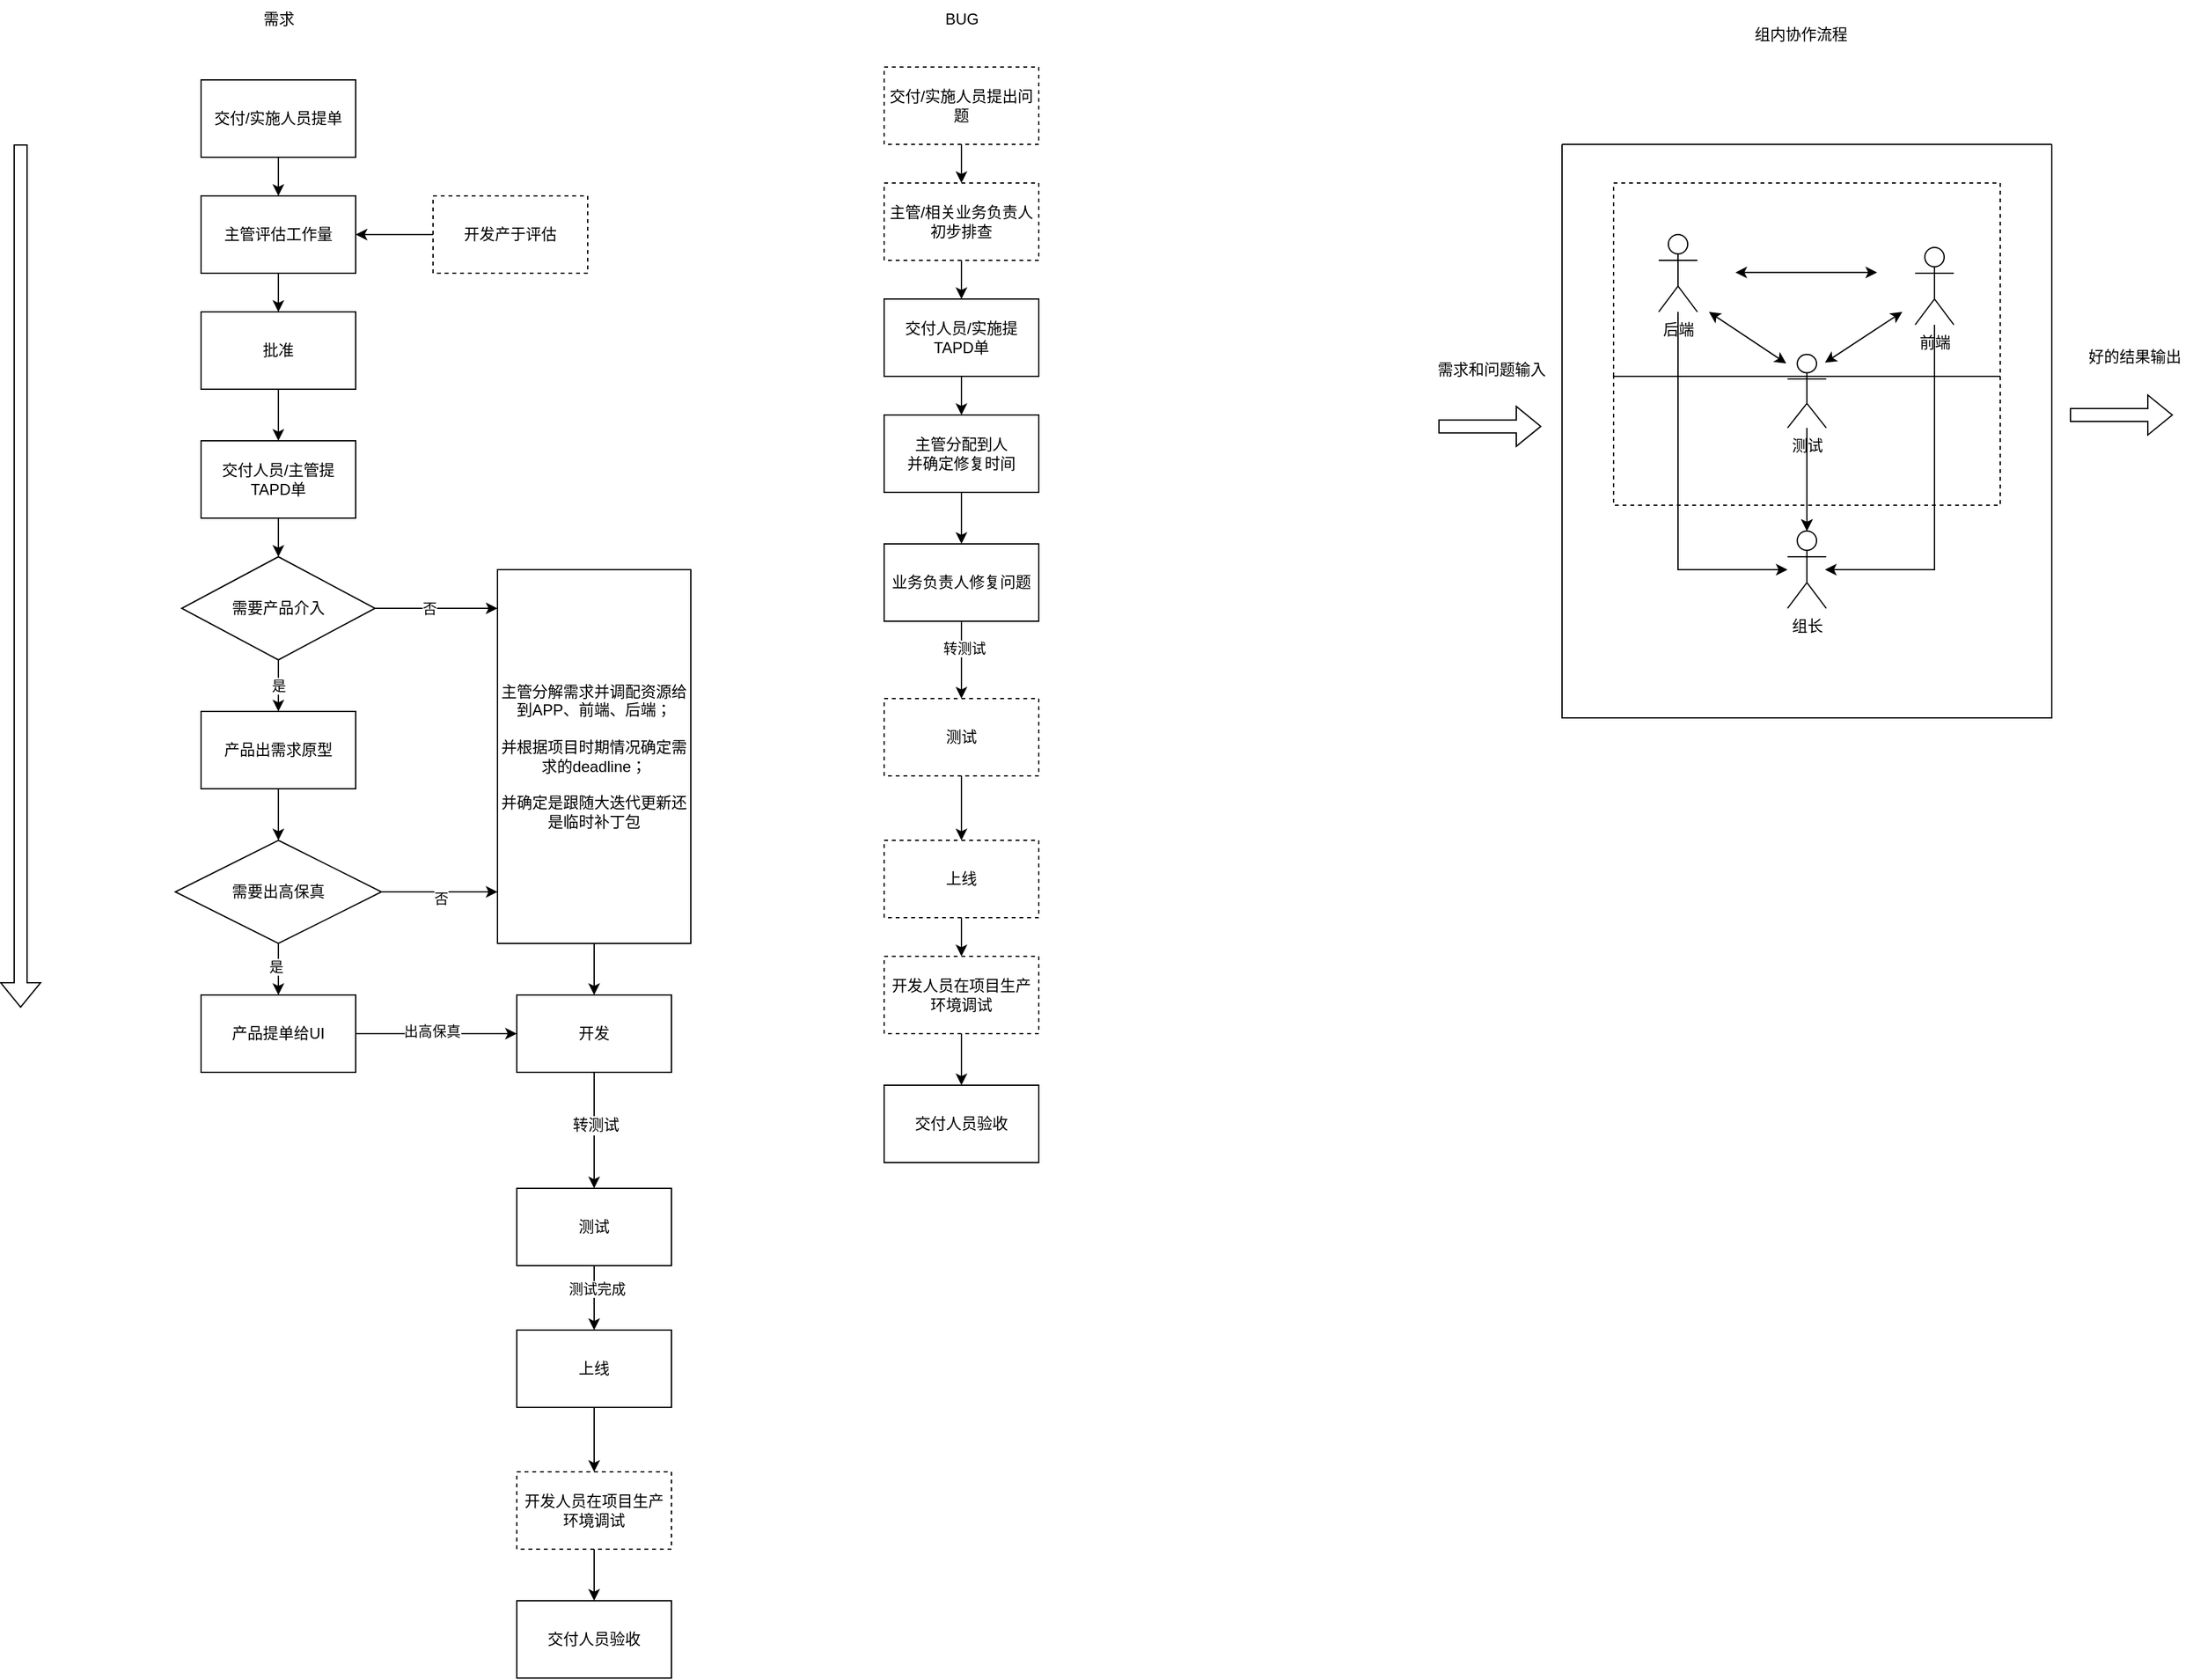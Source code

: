 <mxfile version="24.8.4">
  <diagram name="Page-1" id="sol5sNDAG_9ShDDWgfMa">
    <mxGraphModel dx="2514" dy="878" grid="1" gridSize="10" guides="1" tooltips="1" connect="1" arrows="1" fold="1" page="1" pageScale="1" pageWidth="827" pageHeight="1169" math="0" shadow="0">
      <root>
        <mxCell id="0" />
        <mxCell id="1" parent="0" />
        <mxCell id="OhgdCBqdcrY9D2Dgy_KO-5" value="" style="edgeStyle=orthogonalEdgeStyle;rounded=0;orthogonalLoop=1;jettySize=auto;html=1;" parent="1" source="OhgdCBqdcrY9D2Dgy_KO-1" target="OhgdCBqdcrY9D2Dgy_KO-4" edge="1">
          <mxGeometry relative="1" as="geometry" />
        </mxCell>
        <mxCell id="OhgdCBqdcrY9D2Dgy_KO-1" value="交付/实施人员提单" style="whiteSpace=wrap;html=1;" parent="1" vertex="1">
          <mxGeometry x="50" y="110" width="120" height="60" as="geometry" />
        </mxCell>
        <mxCell id="OhgdCBqdcrY9D2Dgy_KO-2" value="需求" style="text;html=1;align=center;verticalAlign=middle;resizable=0;points=[];autosize=1;strokeColor=none;fillColor=none;" parent="1" vertex="1">
          <mxGeometry x="85" y="48" width="50" height="30" as="geometry" />
        </mxCell>
        <mxCell id="OhgdCBqdcrY9D2Dgy_KO-3" value="BUG" style="text;html=1;align=center;verticalAlign=middle;resizable=0;points=[];autosize=1;strokeColor=none;fillColor=none;" parent="1" vertex="1">
          <mxGeometry x="615" y="48" width="50" height="30" as="geometry" />
        </mxCell>
        <mxCell id="OhgdCBqdcrY9D2Dgy_KO-7" value="" style="edgeStyle=orthogonalEdgeStyle;rounded=0;orthogonalLoop=1;jettySize=auto;html=1;" parent="1" source="OhgdCBqdcrY9D2Dgy_KO-4" target="OhgdCBqdcrY9D2Dgy_KO-6" edge="1">
          <mxGeometry relative="1" as="geometry" />
        </mxCell>
        <mxCell id="OhgdCBqdcrY9D2Dgy_KO-4" value="主管评估工作量" style="whiteSpace=wrap;html=1;" parent="1" vertex="1">
          <mxGeometry x="50" y="200" width="120" height="60" as="geometry" />
        </mxCell>
        <mxCell id="OhgdCBqdcrY9D2Dgy_KO-9" value="" style="edgeStyle=orthogonalEdgeStyle;rounded=0;orthogonalLoop=1;jettySize=auto;html=1;" parent="1" source="OhgdCBqdcrY9D2Dgy_KO-6" target="OhgdCBqdcrY9D2Dgy_KO-8" edge="1">
          <mxGeometry relative="1" as="geometry" />
        </mxCell>
        <mxCell id="OhgdCBqdcrY9D2Dgy_KO-6" value="批准" style="whiteSpace=wrap;html=1;" parent="1" vertex="1">
          <mxGeometry x="50" y="290" width="120" height="60" as="geometry" />
        </mxCell>
        <mxCell id="OhgdCBqdcrY9D2Dgy_KO-17" value="" style="edgeStyle=orthogonalEdgeStyle;rounded=0;orthogonalLoop=1;jettySize=auto;html=1;" parent="1" source="OhgdCBqdcrY9D2Dgy_KO-8" target="OhgdCBqdcrY9D2Dgy_KO-16" edge="1">
          <mxGeometry relative="1" as="geometry" />
        </mxCell>
        <mxCell id="OhgdCBqdcrY9D2Dgy_KO-8" value="交付人员/主管提TAPD单" style="whiteSpace=wrap;html=1;" parent="1" vertex="1">
          <mxGeometry x="50" y="390" width="120" height="60" as="geometry" />
        </mxCell>
        <mxCell id="OhgdCBqdcrY9D2Dgy_KO-25" value="" style="edgeStyle=orthogonalEdgeStyle;rounded=0;orthogonalLoop=1;jettySize=auto;html=1;" parent="1" source="OhgdCBqdcrY9D2Dgy_KO-16" target="OhgdCBqdcrY9D2Dgy_KO-24" edge="1">
          <mxGeometry relative="1" as="geometry" />
        </mxCell>
        <mxCell id="9tKc8A_jXzdzcXCSBFh2-4" value="是" style="edgeLabel;html=1;align=center;verticalAlign=middle;resizable=0;points=[];" vertex="1" connectable="0" parent="OhgdCBqdcrY9D2Dgy_KO-25">
          <mxGeometry x="-0.55" y="-1" relative="1" as="geometry">
            <mxPoint x="1" y="11" as="offset" />
          </mxGeometry>
        </mxCell>
        <mxCell id="9tKc8A_jXzdzcXCSBFh2-2" value="" style="edgeStyle=orthogonalEdgeStyle;rounded=0;orthogonalLoop=1;jettySize=auto;html=1;" edge="1" parent="1" source="OhgdCBqdcrY9D2Dgy_KO-16">
          <mxGeometry relative="1" as="geometry">
            <mxPoint x="280" y="520" as="targetPoint" />
          </mxGeometry>
        </mxCell>
        <mxCell id="9tKc8A_jXzdzcXCSBFh2-3" value="否" style="edgeLabel;html=1;align=center;verticalAlign=middle;resizable=0;points=[];" vertex="1" connectable="0" parent="9tKc8A_jXzdzcXCSBFh2-2">
          <mxGeometry x="-0.116" relative="1" as="geometry">
            <mxPoint as="offset" />
          </mxGeometry>
        </mxCell>
        <mxCell id="OhgdCBqdcrY9D2Dgy_KO-16" value="需要产品介入" style="rhombus;whiteSpace=wrap;html=1;" parent="1" vertex="1">
          <mxGeometry x="35" y="480" width="150" height="80" as="geometry" />
        </mxCell>
        <mxCell id="9tKc8A_jXzdzcXCSBFh2-30" value="" style="edgeStyle=orthogonalEdgeStyle;rounded=0;orthogonalLoop=1;jettySize=auto;html=1;" edge="1" parent="1" source="OhgdCBqdcrY9D2Dgy_KO-18" target="OhgdCBqdcrY9D2Dgy_KO-19">
          <mxGeometry relative="1" as="geometry" />
        </mxCell>
        <mxCell id="OhgdCBqdcrY9D2Dgy_KO-18" value="交付/实施人员提出问题" style="rounded=0;whiteSpace=wrap;html=1;dashed=1;" parent="1" vertex="1">
          <mxGeometry x="580" y="100" width="120" height="60" as="geometry" />
        </mxCell>
        <mxCell id="OhgdCBqdcrY9D2Dgy_KO-21" value="" style="edgeStyle=orthogonalEdgeStyle;rounded=0;orthogonalLoop=1;jettySize=auto;html=1;" parent="1" source="OhgdCBqdcrY9D2Dgy_KO-19" target="OhgdCBqdcrY9D2Dgy_KO-20" edge="1">
          <mxGeometry relative="1" as="geometry" />
        </mxCell>
        <mxCell id="OhgdCBqdcrY9D2Dgy_KO-19" value="主管/相关业务负责人初步排查" style="whiteSpace=wrap;html=1;dashed=1;" parent="1" vertex="1">
          <mxGeometry x="580" y="190" width="120" height="60" as="geometry" />
        </mxCell>
        <mxCell id="OhgdCBqdcrY9D2Dgy_KO-23" value="" style="edgeStyle=orthogonalEdgeStyle;rounded=0;orthogonalLoop=1;jettySize=auto;html=1;" parent="1" source="OhgdCBqdcrY9D2Dgy_KO-20" target="OhgdCBqdcrY9D2Dgy_KO-22" edge="1">
          <mxGeometry relative="1" as="geometry" />
        </mxCell>
        <mxCell id="OhgdCBqdcrY9D2Dgy_KO-20" value="交付人员/实施提TAPD单" style="whiteSpace=wrap;html=1;" parent="1" vertex="1">
          <mxGeometry x="580" y="280" width="120" height="60" as="geometry" />
        </mxCell>
        <mxCell id="9tKc8A_jXzdzcXCSBFh2-34" value="" style="edgeStyle=orthogonalEdgeStyle;rounded=0;orthogonalLoop=1;jettySize=auto;html=1;" edge="1" parent="1" source="OhgdCBqdcrY9D2Dgy_KO-22" target="9tKc8A_jXzdzcXCSBFh2-33">
          <mxGeometry relative="1" as="geometry" />
        </mxCell>
        <mxCell id="OhgdCBqdcrY9D2Dgy_KO-22" value="主管分配到人&lt;br&gt;并确定修复时间" style="whiteSpace=wrap;html=1;" parent="1" vertex="1">
          <mxGeometry x="580" y="370" width="120" height="60" as="geometry" />
        </mxCell>
        <mxCell id="9tKc8A_jXzdzcXCSBFh2-7" value="" style="edgeStyle=orthogonalEdgeStyle;rounded=0;orthogonalLoop=1;jettySize=auto;html=1;" edge="1" parent="1" source="OhgdCBqdcrY9D2Dgy_KO-24">
          <mxGeometry relative="1" as="geometry">
            <mxPoint x="110" y="700" as="targetPoint" />
          </mxGeometry>
        </mxCell>
        <mxCell id="OhgdCBqdcrY9D2Dgy_KO-24" value="产品出需求原型" style="whiteSpace=wrap;html=1;" parent="1" vertex="1">
          <mxGeometry x="50" y="600" width="120" height="60" as="geometry" />
        </mxCell>
        <mxCell id="9tKc8A_jXzdzcXCSBFh2-10" value="" style="edgeStyle=orthogonalEdgeStyle;rounded=0;orthogonalLoop=1;jettySize=auto;html=1;" edge="1" parent="1" source="9tKc8A_jXzdzcXCSBFh2-8" target="9tKc8A_jXzdzcXCSBFh2-9">
          <mxGeometry relative="1" as="geometry" />
        </mxCell>
        <mxCell id="9tKc8A_jXzdzcXCSBFh2-12" value="是" style="edgeLabel;html=1;align=center;verticalAlign=middle;resizable=0;points=[];" vertex="1" connectable="0" parent="9tKc8A_jXzdzcXCSBFh2-10">
          <mxGeometry x="-0.1" y="-2" relative="1" as="geometry">
            <mxPoint as="offset" />
          </mxGeometry>
        </mxCell>
        <mxCell id="9tKc8A_jXzdzcXCSBFh2-13" value="" style="edgeStyle=orthogonalEdgeStyle;rounded=0;orthogonalLoop=1;jettySize=auto;html=1;" edge="1" parent="1" source="9tKc8A_jXzdzcXCSBFh2-8">
          <mxGeometry relative="1" as="geometry">
            <mxPoint x="280" y="740" as="targetPoint" />
          </mxGeometry>
        </mxCell>
        <mxCell id="9tKc8A_jXzdzcXCSBFh2-14" value="否" style="edgeLabel;html=1;align=center;verticalAlign=middle;resizable=0;points=[];" vertex="1" connectable="0" parent="9tKc8A_jXzdzcXCSBFh2-13">
          <mxGeometry x="0.02" y="-4" relative="1" as="geometry">
            <mxPoint as="offset" />
          </mxGeometry>
        </mxCell>
        <mxCell id="9tKc8A_jXzdzcXCSBFh2-8" value="需要出高保真" style="rhombus;whiteSpace=wrap;html=1;" vertex="1" parent="1">
          <mxGeometry x="30" y="700" width="160" height="80" as="geometry" />
        </mxCell>
        <mxCell id="9tKc8A_jXzdzcXCSBFh2-18" style="edgeStyle=orthogonalEdgeStyle;rounded=0;orthogonalLoop=1;jettySize=auto;html=1;exitX=1;exitY=0.5;exitDx=0;exitDy=0;entryX=0;entryY=0.5;entryDx=0;entryDy=0;" edge="1" parent="1" source="9tKc8A_jXzdzcXCSBFh2-9" target="9tKc8A_jXzdzcXCSBFh2-16">
          <mxGeometry relative="1" as="geometry" />
        </mxCell>
        <mxCell id="9tKc8A_jXzdzcXCSBFh2-19" value="出高保真" style="edgeLabel;html=1;align=center;verticalAlign=middle;resizable=0;points=[];" vertex="1" connectable="0" parent="9tKc8A_jXzdzcXCSBFh2-18">
          <mxGeometry x="-0.056" y="2" relative="1" as="geometry">
            <mxPoint as="offset" />
          </mxGeometry>
        </mxCell>
        <mxCell id="9tKc8A_jXzdzcXCSBFh2-9" value="产品提单给UI" style="whiteSpace=wrap;html=1;" vertex="1" parent="1">
          <mxGeometry x="50" y="820" width="120" height="60" as="geometry" />
        </mxCell>
        <mxCell id="9tKc8A_jXzdzcXCSBFh2-17" value="" style="edgeStyle=orthogonalEdgeStyle;rounded=0;orthogonalLoop=1;jettySize=auto;html=1;" edge="1" parent="1" source="9tKc8A_jXzdzcXCSBFh2-15" target="9tKc8A_jXzdzcXCSBFh2-16">
          <mxGeometry relative="1" as="geometry" />
        </mxCell>
        <mxCell id="9tKc8A_jXzdzcXCSBFh2-15" value="主管分解需求并调配资源给到APP、前端、后端；&lt;br&gt;&lt;br&gt;并根据项目时期情况确定需求的deadline；&lt;br&gt;&lt;br&gt;并确定是跟随大迭代更新还是临时补丁包" style="rounded=0;whiteSpace=wrap;html=1;" vertex="1" parent="1">
          <mxGeometry x="280" y="490" width="150" height="290" as="geometry" />
        </mxCell>
        <mxCell id="9tKc8A_jXzdzcXCSBFh2-23" value="" style="edgeStyle=orthogonalEdgeStyle;rounded=0;orthogonalLoop=1;jettySize=auto;html=1;" edge="1" parent="1" source="9tKc8A_jXzdzcXCSBFh2-16" target="9tKc8A_jXzdzcXCSBFh2-22">
          <mxGeometry relative="1" as="geometry" />
        </mxCell>
        <mxCell id="9tKc8A_jXzdzcXCSBFh2-24" value="&lt;span style=&quot;font-size: 12px; text-wrap-mode: wrap; background-color: rgb(251, 251, 251);&quot;&gt;转测试&lt;/span&gt;" style="edgeLabel;html=1;align=center;verticalAlign=middle;resizable=0;points=[];" vertex="1" connectable="0" parent="9tKc8A_jXzdzcXCSBFh2-23">
          <mxGeometry x="-0.1" y="1" relative="1" as="geometry">
            <mxPoint as="offset" />
          </mxGeometry>
        </mxCell>
        <mxCell id="9tKc8A_jXzdzcXCSBFh2-16" value="开发" style="whiteSpace=wrap;html=1;rounded=0;" vertex="1" parent="1">
          <mxGeometry x="295" y="820" width="120" height="60" as="geometry" />
        </mxCell>
        <mxCell id="9tKc8A_jXzdzcXCSBFh2-21" value="" style="edgeStyle=orthogonalEdgeStyle;rounded=0;orthogonalLoop=1;jettySize=auto;html=1;" edge="1" parent="1" source="9tKc8A_jXzdzcXCSBFh2-20" target="OhgdCBqdcrY9D2Dgy_KO-4">
          <mxGeometry relative="1" as="geometry" />
        </mxCell>
        <mxCell id="9tKc8A_jXzdzcXCSBFh2-20" value="开发产于评估" style="rounded=0;whiteSpace=wrap;html=1;dashed=1;" vertex="1" parent="1">
          <mxGeometry x="230" y="200" width="120" height="60" as="geometry" />
        </mxCell>
        <mxCell id="9tKc8A_jXzdzcXCSBFh2-26" value="" style="edgeStyle=orthogonalEdgeStyle;rounded=0;orthogonalLoop=1;jettySize=auto;html=1;" edge="1" parent="1" source="9tKc8A_jXzdzcXCSBFh2-22" target="9tKc8A_jXzdzcXCSBFh2-25">
          <mxGeometry relative="1" as="geometry" />
        </mxCell>
        <mxCell id="9tKc8A_jXzdzcXCSBFh2-27" value="测试完成" style="edgeLabel;html=1;align=center;verticalAlign=middle;resizable=0;points=[];" vertex="1" connectable="0" parent="9tKc8A_jXzdzcXCSBFh2-26">
          <mxGeometry x="-0.28" y="2" relative="1" as="geometry">
            <mxPoint as="offset" />
          </mxGeometry>
        </mxCell>
        <mxCell id="9tKc8A_jXzdzcXCSBFh2-22" value="测试" style="whiteSpace=wrap;html=1;rounded=0;" vertex="1" parent="1">
          <mxGeometry x="295" y="970" width="120" height="60" as="geometry" />
        </mxCell>
        <mxCell id="9tKc8A_jXzdzcXCSBFh2-29" value="" style="edgeStyle=orthogonalEdgeStyle;rounded=0;orthogonalLoop=1;jettySize=auto;html=1;" edge="1" parent="1" source="9tKc8A_jXzdzcXCSBFh2-25" target="9tKc8A_jXzdzcXCSBFh2-28">
          <mxGeometry relative="1" as="geometry" />
        </mxCell>
        <mxCell id="9tKc8A_jXzdzcXCSBFh2-25" value="上线" style="whiteSpace=wrap;html=1;rounded=0;" vertex="1" parent="1">
          <mxGeometry x="295" y="1080" width="120" height="60" as="geometry" />
        </mxCell>
        <mxCell id="9tKc8A_jXzdzcXCSBFh2-32" value="" style="edgeStyle=orthogonalEdgeStyle;rounded=0;orthogonalLoop=1;jettySize=auto;html=1;" edge="1" parent="1" source="9tKc8A_jXzdzcXCSBFh2-28" target="9tKc8A_jXzdzcXCSBFh2-31">
          <mxGeometry relative="1" as="geometry" />
        </mxCell>
        <mxCell id="9tKc8A_jXzdzcXCSBFh2-28" value="开发人员在项目生产环境调试" style="whiteSpace=wrap;html=1;rounded=0;dashed=1;" vertex="1" parent="1">
          <mxGeometry x="295" y="1190" width="120" height="60" as="geometry" />
        </mxCell>
        <mxCell id="9tKc8A_jXzdzcXCSBFh2-31" value="交付人员验收" style="whiteSpace=wrap;html=1;rounded=0;" vertex="1" parent="1">
          <mxGeometry x="295" y="1290" width="120" height="60" as="geometry" />
        </mxCell>
        <mxCell id="9tKc8A_jXzdzcXCSBFh2-36" value="" style="edgeStyle=orthogonalEdgeStyle;rounded=0;orthogonalLoop=1;jettySize=auto;html=1;" edge="1" parent="1" source="9tKc8A_jXzdzcXCSBFh2-33" target="9tKc8A_jXzdzcXCSBFh2-35">
          <mxGeometry relative="1" as="geometry" />
        </mxCell>
        <mxCell id="9tKc8A_jXzdzcXCSBFh2-37" value="转测试" style="edgeLabel;html=1;align=center;verticalAlign=middle;resizable=0;points=[];" vertex="1" connectable="0" parent="9tKc8A_jXzdzcXCSBFh2-36">
          <mxGeometry x="-0.3" y="2" relative="1" as="geometry">
            <mxPoint as="offset" />
          </mxGeometry>
        </mxCell>
        <mxCell id="9tKc8A_jXzdzcXCSBFh2-33" value="业务负责人修复问题" style="whiteSpace=wrap;html=1;" vertex="1" parent="1">
          <mxGeometry x="580" y="470" width="120" height="60" as="geometry" />
        </mxCell>
        <mxCell id="9tKc8A_jXzdzcXCSBFh2-39" value="" style="edgeStyle=orthogonalEdgeStyle;rounded=0;orthogonalLoop=1;jettySize=auto;html=1;" edge="1" parent="1" source="9tKc8A_jXzdzcXCSBFh2-35" target="9tKc8A_jXzdzcXCSBFh2-38">
          <mxGeometry relative="1" as="geometry" />
        </mxCell>
        <mxCell id="9tKc8A_jXzdzcXCSBFh2-35" value="测试" style="whiteSpace=wrap;html=1;dashed=1;" vertex="1" parent="1">
          <mxGeometry x="580" y="590" width="120" height="60" as="geometry" />
        </mxCell>
        <mxCell id="9tKc8A_jXzdzcXCSBFh2-43" value="" style="edgeStyle=orthogonalEdgeStyle;rounded=0;orthogonalLoop=1;jettySize=auto;html=1;" edge="1" parent="1" source="9tKc8A_jXzdzcXCSBFh2-38" target="9tKc8A_jXzdzcXCSBFh2-41">
          <mxGeometry relative="1" as="geometry" />
        </mxCell>
        <mxCell id="9tKc8A_jXzdzcXCSBFh2-38" value="上线" style="whiteSpace=wrap;html=1;dashed=1;" vertex="1" parent="1">
          <mxGeometry x="580" y="700" width="120" height="60" as="geometry" />
        </mxCell>
        <mxCell id="9tKc8A_jXzdzcXCSBFh2-40" value="" style="edgeStyle=orthogonalEdgeStyle;rounded=0;orthogonalLoop=1;jettySize=auto;html=1;" edge="1" parent="1" source="9tKc8A_jXzdzcXCSBFh2-41" target="9tKc8A_jXzdzcXCSBFh2-42">
          <mxGeometry relative="1" as="geometry" />
        </mxCell>
        <mxCell id="9tKc8A_jXzdzcXCSBFh2-41" value="开发人员在项目生产环境调试" style="whiteSpace=wrap;html=1;rounded=0;dashed=1;" vertex="1" parent="1">
          <mxGeometry x="580" y="790" width="120" height="60" as="geometry" />
        </mxCell>
        <mxCell id="9tKc8A_jXzdzcXCSBFh2-42" value="交付人员验收" style="whiteSpace=wrap;html=1;rounded=0;" vertex="1" parent="1">
          <mxGeometry x="580" y="890" width="120" height="60" as="geometry" />
        </mxCell>
        <mxCell id="9tKc8A_jXzdzcXCSBFh2-44" value="" style="shape=flexArrow;endArrow=classic;html=1;rounded=0;" edge="1" parent="1">
          <mxGeometry width="50" height="50" relative="1" as="geometry">
            <mxPoint x="-90" y="160" as="sourcePoint" />
            <mxPoint x="-90" y="830" as="targetPoint" />
          </mxGeometry>
        </mxCell>
        <mxCell id="9tKc8A_jXzdzcXCSBFh2-46" value="组内协作流程" style="text;html=1;align=center;verticalAlign=middle;resizable=0;points=[];autosize=1;strokeColor=none;fillColor=none;" vertex="1" parent="1">
          <mxGeometry x="1241" y="60" width="100" height="30" as="geometry" />
        </mxCell>
        <mxCell id="9tKc8A_jXzdzcXCSBFh2-47" value="组长" style="shape=umlActor;verticalLabelPosition=bottom;verticalAlign=top;html=1;outlineConnect=0;" vertex="1" parent="1">
          <mxGeometry x="1281" y="460" width="30" height="60" as="geometry" />
        </mxCell>
        <mxCell id="9tKc8A_jXzdzcXCSBFh2-52" value="" style="edgeStyle=orthogonalEdgeStyle;rounded=0;orthogonalLoop=1;jettySize=auto;html=1;" edge="1" parent="1" source="9tKc8A_jXzdzcXCSBFh2-48" target="9tKc8A_jXzdzcXCSBFh2-47">
          <mxGeometry relative="1" as="geometry" />
        </mxCell>
        <mxCell id="9tKc8A_jXzdzcXCSBFh2-57" value="" style="edgeStyle=orthogonalEdgeStyle;rounded=0;orthogonalLoop=1;jettySize=auto;html=1;" edge="1" parent="1" source="9tKc8A_jXzdzcXCSBFh2-48" target="9tKc8A_jXzdzcXCSBFh2-47">
          <mxGeometry relative="1" as="geometry" />
        </mxCell>
        <mxCell id="9tKc8A_jXzdzcXCSBFh2-48" value="测试" style="shape=umlActor;verticalLabelPosition=bottom;verticalAlign=top;html=1;outlineConnect=0;" vertex="1" parent="1">
          <mxGeometry x="1281" y="323" width="30" height="57" as="geometry" />
        </mxCell>
        <mxCell id="9tKc8A_jXzdzcXCSBFh2-49" value="前端" style="shape=umlActor;verticalLabelPosition=bottom;verticalAlign=top;html=1;outlineConnect=0;" vertex="1" parent="1">
          <mxGeometry x="1380" y="240" width="30" height="60" as="geometry" />
        </mxCell>
        <mxCell id="9tKc8A_jXzdzcXCSBFh2-54" style="edgeStyle=orthogonalEdgeStyle;rounded=0;orthogonalLoop=1;jettySize=auto;html=1;" edge="1" parent="1" source="9tKc8A_jXzdzcXCSBFh2-51" target="9tKc8A_jXzdzcXCSBFh2-47">
          <mxGeometry relative="1" as="geometry">
            <Array as="points">
              <mxPoint x="1196" y="490" />
            </Array>
          </mxGeometry>
        </mxCell>
        <mxCell id="9tKc8A_jXzdzcXCSBFh2-51" value="后端" style="shape=umlActor;verticalLabelPosition=bottom;verticalAlign=top;html=1;outlineConnect=0;" vertex="1" parent="1">
          <mxGeometry x="1181" y="230" width="30" height="60" as="geometry" />
        </mxCell>
        <mxCell id="9tKc8A_jXzdzcXCSBFh2-53" style="edgeStyle=orthogonalEdgeStyle;rounded=0;orthogonalLoop=1;jettySize=auto;html=1;" edge="1" parent="1" source="9tKc8A_jXzdzcXCSBFh2-49">
          <mxGeometry relative="1" as="geometry">
            <mxPoint x="1310" y="490" as="targetPoint" />
            <Array as="points">
              <mxPoint x="1395" y="490" />
            </Array>
          </mxGeometry>
        </mxCell>
        <mxCell id="9tKc8A_jXzdzcXCSBFh2-55" value="" style="endArrow=classic;startArrow=classic;html=1;rounded=0;" edge="1" parent="1">
          <mxGeometry width="50" height="50" relative="1" as="geometry">
            <mxPoint x="1220" y="290" as="sourcePoint" />
            <mxPoint x="1280" y="330" as="targetPoint" />
          </mxGeometry>
        </mxCell>
        <mxCell id="9tKc8A_jXzdzcXCSBFh2-56" value="" style="endArrow=classic;startArrow=classic;html=1;rounded=0;" edge="1" parent="1">
          <mxGeometry width="50" height="50" relative="1" as="geometry">
            <mxPoint x="1310" y="329.41" as="sourcePoint" />
            <mxPoint x="1370" y="290" as="targetPoint" />
          </mxGeometry>
        </mxCell>
        <mxCell id="9tKc8A_jXzdzcXCSBFh2-63" value="" style="endArrow=classic;startArrow=classic;html=1;rounded=0;" edge="1" parent="1">
          <mxGeometry width="50" height="50" relative="1" as="geometry">
            <mxPoint x="1240.5" y="259.41" as="sourcePoint" />
            <mxPoint x="1350.5" y="259.41" as="targetPoint" />
          </mxGeometry>
        </mxCell>
        <mxCell id="9tKc8A_jXzdzcXCSBFh2-64" value="" style="swimlane;startSize=0;fillColor=none;" vertex="1" parent="1">
          <mxGeometry x="1106" y="160" width="380" height="445" as="geometry" />
        </mxCell>
        <mxCell id="9tKc8A_jXzdzcXCSBFh2-65" value="" style="rounded=0;whiteSpace=wrap;html=1;fillColor=none;dashed=1;" vertex="1" parent="9tKc8A_jXzdzcXCSBFh2-64">
          <mxGeometry x="40" y="30" width="300" height="150" as="geometry" />
        </mxCell>
        <mxCell id="9tKc8A_jXzdzcXCSBFh2-66" value="" style="rounded=0;whiteSpace=wrap;html=1;fillColor=none;dashed=1;" vertex="1" parent="9tKc8A_jXzdzcXCSBFh2-64">
          <mxGeometry x="40" y="180" width="300" height="100" as="geometry" />
        </mxCell>
        <mxCell id="9tKc8A_jXzdzcXCSBFh2-68" value="" style="shape=flexArrow;endArrow=classic;html=1;rounded=0;" edge="1" parent="1">
          <mxGeometry width="50" height="50" relative="1" as="geometry">
            <mxPoint x="1010" y="378.82" as="sourcePoint" />
            <mxPoint x="1090" y="378.82" as="targetPoint" />
          </mxGeometry>
        </mxCell>
        <mxCell id="9tKc8A_jXzdzcXCSBFh2-69" value="" style="shape=flexArrow;endArrow=classic;html=1;rounded=0;" edge="1" parent="1">
          <mxGeometry width="50" height="50" relative="1" as="geometry">
            <mxPoint x="1500" y="370" as="sourcePoint" />
            <mxPoint x="1580" y="370" as="targetPoint" />
          </mxGeometry>
        </mxCell>
        <mxCell id="9tKc8A_jXzdzcXCSBFh2-70" value="需求和问题输入" style="text;html=1;align=center;verticalAlign=middle;resizable=0;points=[];autosize=1;strokeColor=none;fillColor=none;" vertex="1" parent="1">
          <mxGeometry x="996" y="320" width="110" height="30" as="geometry" />
        </mxCell>
        <mxCell id="9tKc8A_jXzdzcXCSBFh2-71" value="好的结果输出" style="text;html=1;align=center;verticalAlign=middle;resizable=0;points=[];autosize=1;strokeColor=none;fillColor=none;" vertex="1" parent="1">
          <mxGeometry x="1500" y="310" width="100" height="30" as="geometry" />
        </mxCell>
      </root>
    </mxGraphModel>
  </diagram>
</mxfile>
